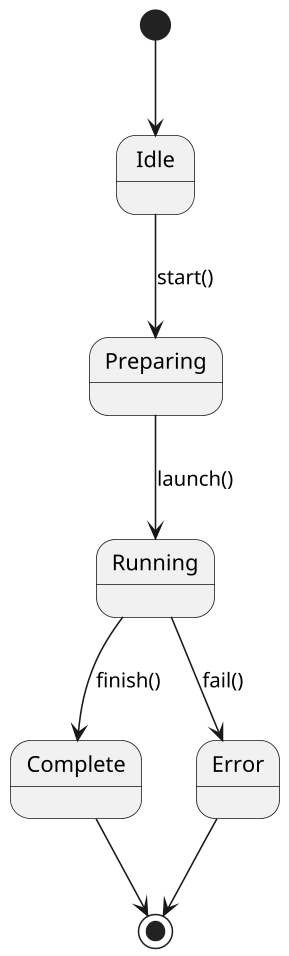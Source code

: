 @startuml
skinparam dpi 150
skinparam monochrome true

[*] --> Idle
Idle --> Preparing : start()
Preparing --> Running : launch()
Running --> Complete : finish()
Running --> Error : fail()
Complete --> [*]
Error --> [*]
@enduml
